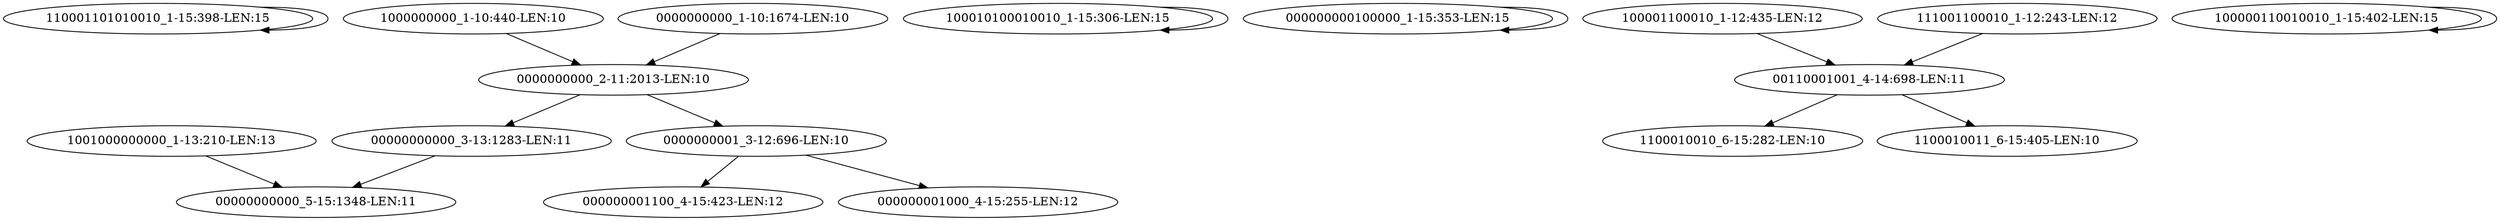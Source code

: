 digraph G {
    "110001101010010_1-15:398-LEN:15" -> "110001101010010_1-15:398-LEN:15";
    "0000000000_2-11:2013-LEN:10" -> "00000000000_3-13:1283-LEN:11";
    "0000000000_2-11:2013-LEN:10" -> "0000000001_3-12:696-LEN:10";
    "00000000000_3-13:1283-LEN:11" -> "00000000000_5-15:1348-LEN:11";
    "1000000000_1-10:440-LEN:10" -> "0000000000_2-11:2013-LEN:10";
    "100010100010010_1-15:306-LEN:15" -> "100010100010010_1-15:306-LEN:15";
    "000000000100000_1-15:353-LEN:15" -> "000000000100000_1-15:353-LEN:15";
    "1001000000000_1-13:210-LEN:13" -> "00000000000_5-15:1348-LEN:11";
    "100001100010_1-12:435-LEN:12" -> "00110001001_4-14:698-LEN:11";
    "00110001001_4-14:698-LEN:11" -> "1100010010_6-15:282-LEN:10";
    "00110001001_4-14:698-LEN:11" -> "1100010011_6-15:405-LEN:10";
    "100000110010010_1-15:402-LEN:15" -> "100000110010010_1-15:402-LEN:15";
    "0000000001_3-12:696-LEN:10" -> "000000001100_4-15:423-LEN:12";
    "0000000001_3-12:696-LEN:10" -> "000000001000_4-15:255-LEN:12";
    "0000000000_1-10:1674-LEN:10" -> "0000000000_2-11:2013-LEN:10";
    "111001100010_1-12:243-LEN:12" -> "00110001001_4-14:698-LEN:11";
}

